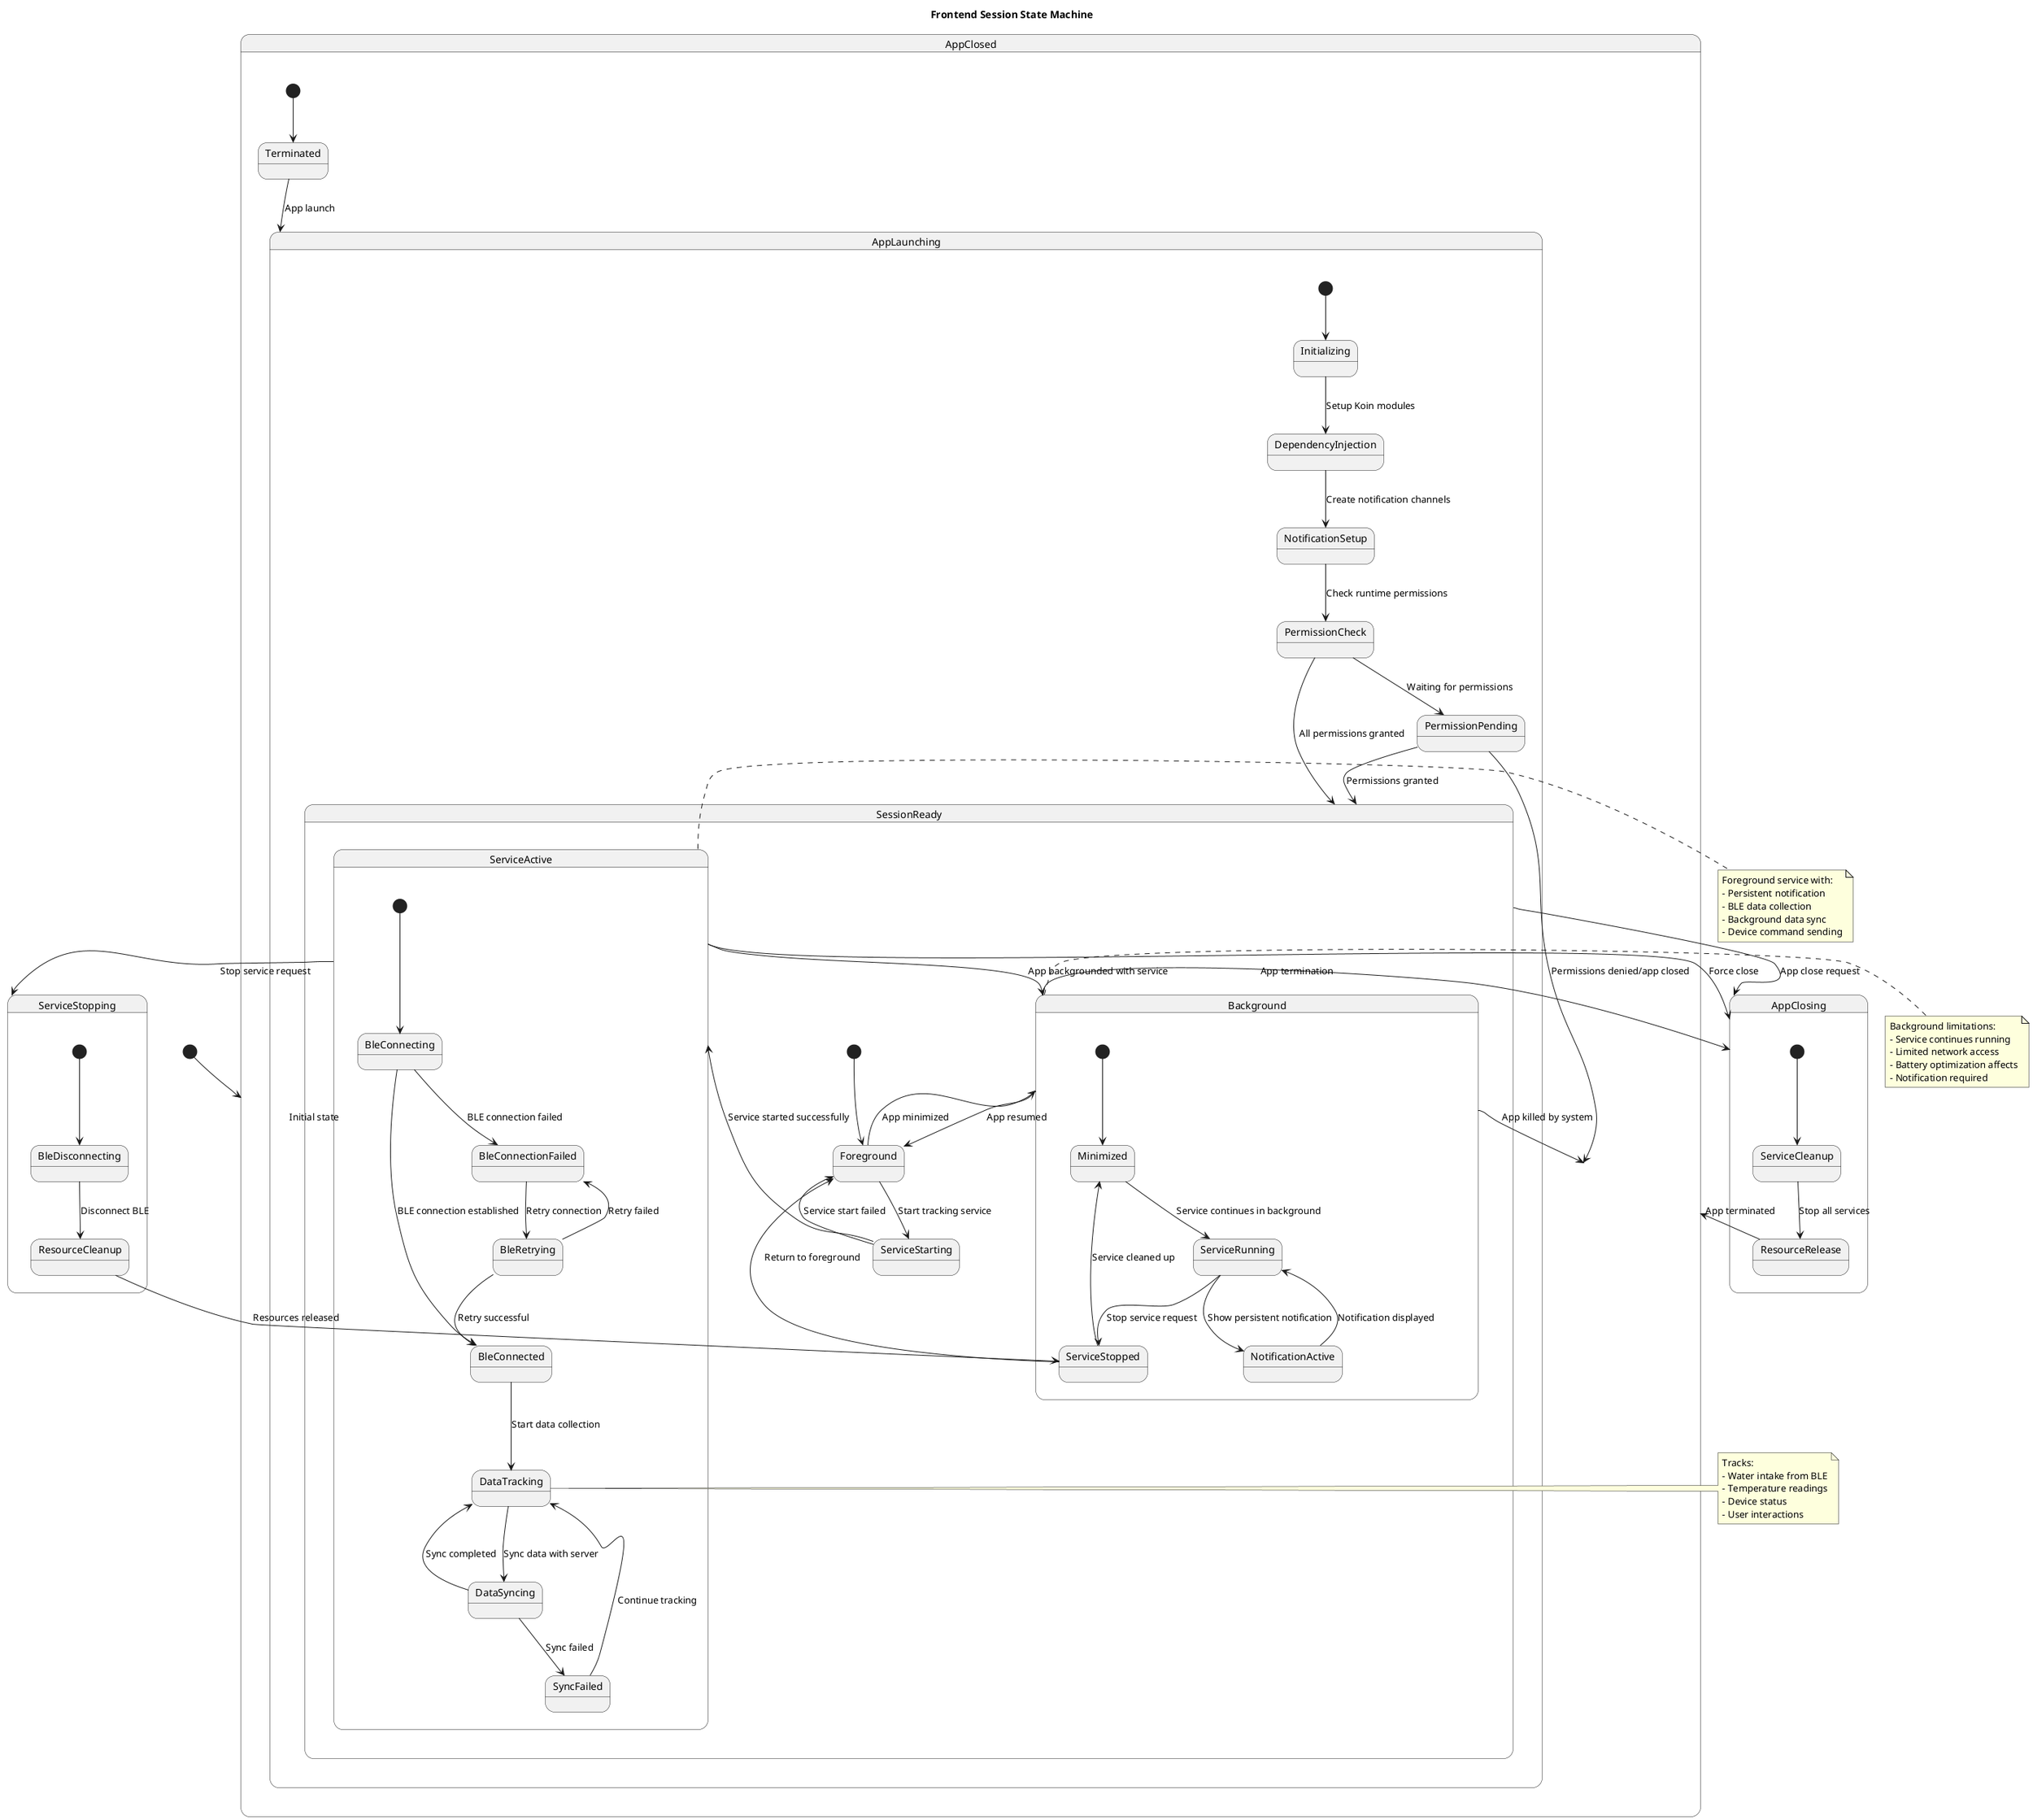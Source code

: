 @startuml Frontend Session State Machine

title Frontend Session State Machine

[*] --> AppClosed : Initial state

state AppClosed {
    [*] --> Terminated
    Terminated --> AppLaunching : App launch
}

state AppLaunching {
    [*] --> Initializing
    Initializing --> DependencyInjection : Setup Koin modules
    DependencyInjection --> NotificationSetup : Create notification channels
    NotificationSetup --> PermissionCheck : Check runtime permissions
    PermissionCheck --> SessionReady : All permissions granted
    PermissionCheck --> PermissionPending : Waiting for permissions
    
    PermissionPending --> SessionReady : Permissions granted
    PermissionPending --> AppClosed : Permissions denied/app closed
}

state SessionReady {
    [*] --> Foreground
    Foreground --> Background : App minimized
    Foreground --> ServiceStarting : Start tracking service
    
    Background --> Foreground : App resumed
    Background --> AppClosed : App killed by system
    
    ServiceStarting --> ServiceActive : Service started successfully
    ServiceStarting --> Foreground : Service start failed
}

state ServiceActive {
    [*] --> BleConnecting
    BleConnecting --> BleConnected : BLE connection established
    BleConnecting --> BleConnectionFailed : BLE connection failed
    
    BleConnected --> DataTracking : Start data collection
    BleConnectionFailed --> BleRetrying : Retry connection
    BleRetrying --> BleConnected : Retry successful
    BleRetrying --> BleConnectionFailed : Retry failed
    
    DataTracking --> DataSyncing : Sync data with server
    DataSyncing --> DataTracking : Sync completed
    DataSyncing --> SyncFailed : Sync failed
    SyncFailed --> DataTracking : Continue tracking
}

state Background {
    [*] --> Minimized
    Minimized --> ServiceRunning : Service continues in background
    ServiceRunning --> NotificationActive : Show persistent notification
    NotificationActive --> ServiceRunning : Notification displayed
    
    ServiceRunning --> ServiceStopped : Stop service request
    ServiceStopped --> Minimized : Service cleaned up
}

ServiceActive --> ServiceStopping : Stop service request
ServiceActive --> Background : App backgrounded with service

state ServiceStopping {
    [*] --> BleDisconnecting
    BleDisconnecting --> ResourceCleanup : Disconnect BLE
    ResourceCleanup --> ServiceStopped : Resources released
    ServiceStopped --> Foreground : Return to foreground
}

SessionReady --> AppClosing : App close request
Background --> AppClosing : App termination
ServiceActive --> AppClosing : Force close

state AppClosing {
    [*] --> ServiceCleanup
    ServiceCleanup --> ResourceRelease : Stop all services
    ResourceRelease --> AppClosed : App terminated
}

note right of ServiceActive
  Foreground service with:
  - Persistent notification
  - BLE data collection
  - Background data sync
  - Device command sending
end note

note right of DataTracking
  Tracks:
  - Water intake from BLE
  - Temperature readings
  - Device status
  - User interactions
end note

note left of Background
  Background limitations:
  - Service continues running
  - Limited network access
  - Battery optimization affects
  - Notification required
end note

@enduml 